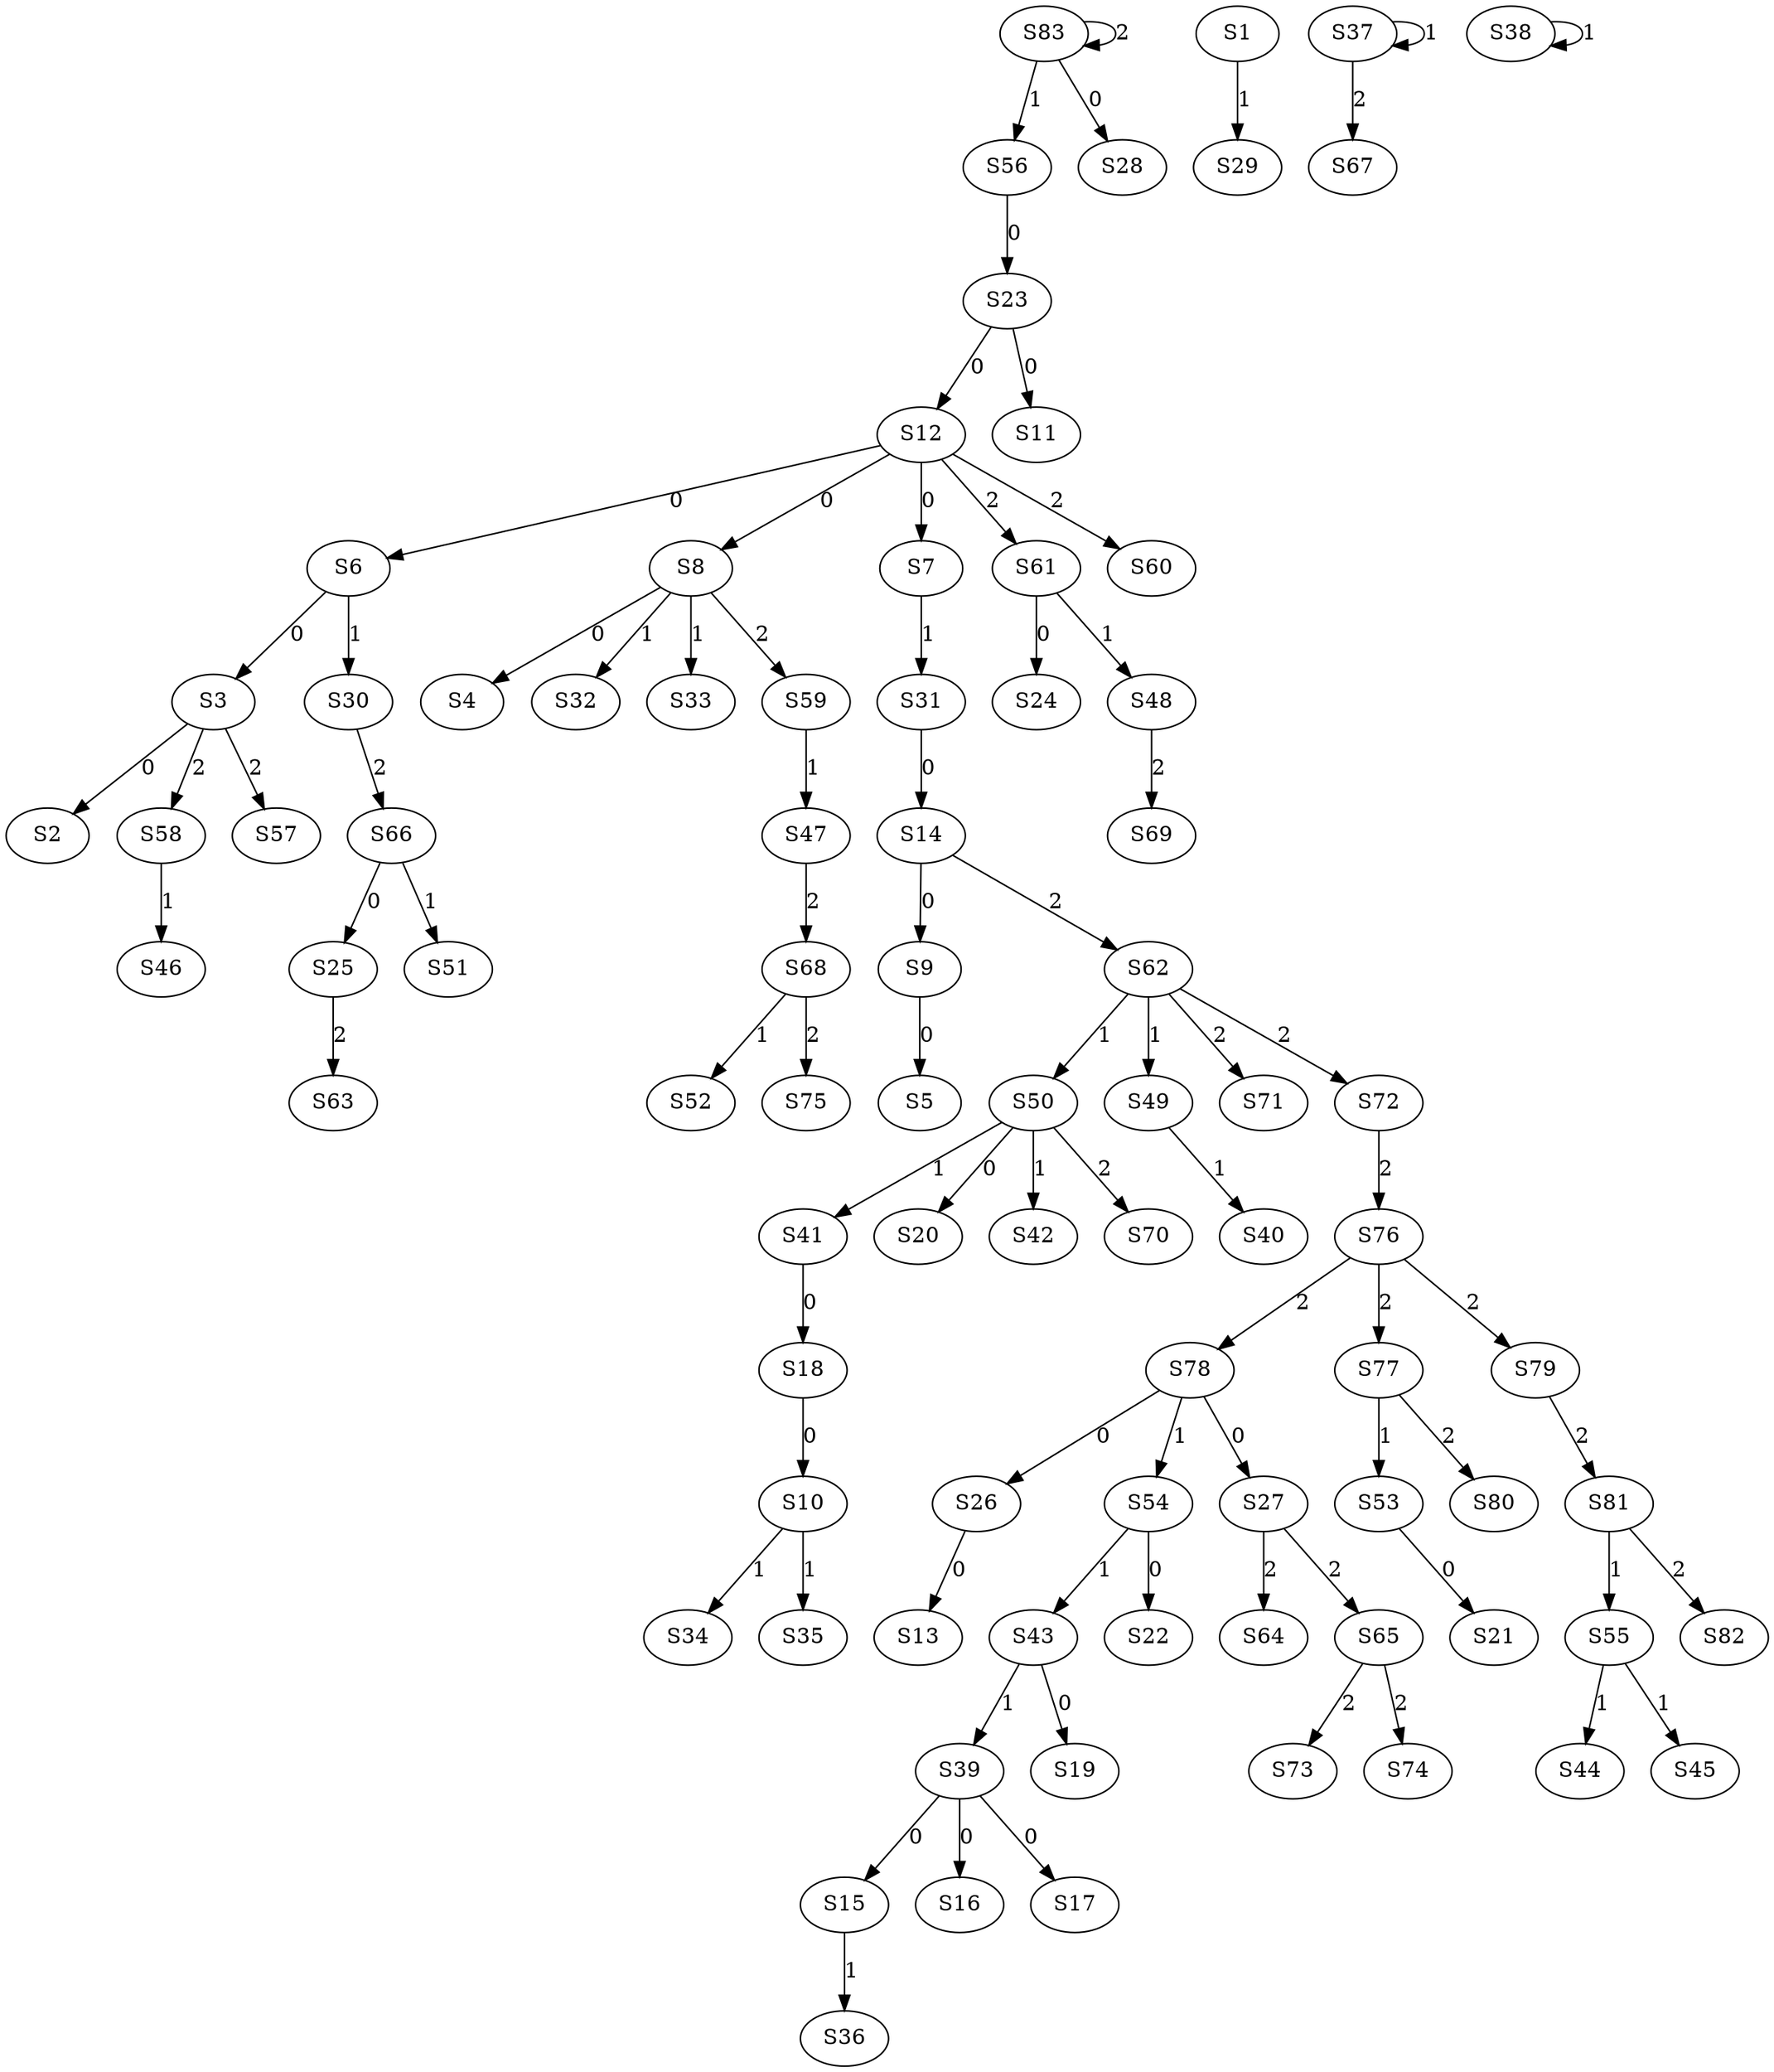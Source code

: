 strict digraph {
	S3 -> S2 [ label = 0 ];
	S6 -> S3 [ label = 0 ];
	S8 -> S4 [ label = 0 ];
	S9 -> S5 [ label = 0 ];
	S12 -> S6 [ label = 0 ];
	S12 -> S7 [ label = 0 ];
	S12 -> S8 [ label = 0 ];
	S14 -> S9 [ label = 0 ];
	S18 -> S10 [ label = 0 ];
	S23 -> S11 [ label = 0 ];
	S23 -> S12 [ label = 0 ];
	S26 -> S13 [ label = 0 ];
	S31 -> S14 [ label = 0 ];
	S39 -> S15 [ label = 0 ];
	S39 -> S16 [ label = 0 ];
	S39 -> S17 [ label = 0 ];
	S41 -> S18 [ label = 0 ];
	S43 -> S19 [ label = 0 ];
	S50 -> S20 [ label = 0 ];
	S53 -> S21 [ label = 0 ];
	S54 -> S22 [ label = 0 ];
	S56 -> S23 [ label = 0 ];
	S61 -> S24 [ label = 0 ];
	S66 -> S25 [ label = 0 ];
	S78 -> S26 [ label = 0 ];
	S78 -> S27 [ label = 0 ];
	S83 -> S28 [ label = 0 ];
	S1 -> S29 [ label = 1 ];
	S6 -> S30 [ label = 1 ];
	S7 -> S31 [ label = 1 ];
	S8 -> S32 [ label = 1 ];
	S8 -> S33 [ label = 1 ];
	S10 -> S34 [ label = 1 ];
	S10 -> S35 [ label = 1 ];
	S15 -> S36 [ label = 1 ];
	S37 -> S37 [ label = 1 ];
	S38 -> S38 [ label = 1 ];
	S43 -> S39 [ label = 1 ];
	S49 -> S40 [ label = 1 ];
	S50 -> S41 [ label = 1 ];
	S50 -> S42 [ label = 1 ];
	S54 -> S43 [ label = 1 ];
	S55 -> S44 [ label = 1 ];
	S55 -> S45 [ label = 1 ];
	S58 -> S46 [ label = 1 ];
	S59 -> S47 [ label = 1 ];
	S61 -> S48 [ label = 1 ];
	S62 -> S49 [ label = 1 ];
	S62 -> S50 [ label = 1 ];
	S66 -> S51 [ label = 1 ];
	S68 -> S52 [ label = 1 ];
	S77 -> S53 [ label = 1 ];
	S78 -> S54 [ label = 1 ];
	S81 -> S55 [ label = 1 ];
	S83 -> S56 [ label = 1 ];
	S3 -> S57 [ label = 2 ];
	S3 -> S58 [ label = 2 ];
	S8 -> S59 [ label = 2 ];
	S12 -> S60 [ label = 2 ];
	S12 -> S61 [ label = 2 ];
	S14 -> S62 [ label = 2 ];
	S25 -> S63 [ label = 2 ];
	S27 -> S64 [ label = 2 ];
	S27 -> S65 [ label = 2 ];
	S30 -> S66 [ label = 2 ];
	S37 -> S67 [ label = 2 ];
	S47 -> S68 [ label = 2 ];
	S48 -> S69 [ label = 2 ];
	S50 -> S70 [ label = 2 ];
	S62 -> S71 [ label = 2 ];
	S62 -> S72 [ label = 2 ];
	S65 -> S73 [ label = 2 ];
	S65 -> S74 [ label = 2 ];
	S68 -> S75 [ label = 2 ];
	S72 -> S76 [ label = 2 ];
	S76 -> S77 [ label = 2 ];
	S76 -> S78 [ label = 2 ];
	S76 -> S79 [ label = 2 ];
	S77 -> S80 [ label = 2 ];
	S79 -> S81 [ label = 2 ];
	S81 -> S82 [ label = 2 ];
	S83 -> S83 [ label = 2 ];
}